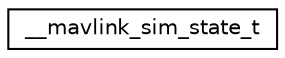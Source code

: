digraph "Graphical Class Hierarchy"
{
 // INTERACTIVE_SVG=YES
  edge [fontname="Helvetica",fontsize="10",labelfontname="Helvetica",labelfontsize="10"];
  node [fontname="Helvetica",fontsize="10",shape=record];
  rankdir="LR";
  Node1 [label="__mavlink_sim_state_t",height=0.2,width=0.4,color="black", fillcolor="white", style="filled",URL="$struct____mavlink__sim__state__t.html"];
}
